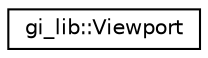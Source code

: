 digraph "Graphical Class Hierarchy"
{
  edge [fontname="Helvetica",fontsize="10",labelfontname="Helvetica",labelfontsize="10"];
  node [fontname="Helvetica",fontsize="10",shape=record];
  rankdir="LR";
  Node1 [label="gi_lib::Viewport",height=0.2,width=0.4,color="black", fillcolor="white", style="filled",URL="$structgi__lib_1_1_viewport.html",tooltip="Viewport bounds. "];
}
